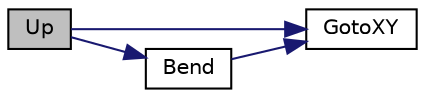 digraph "Up"
{
  edge [fontname="Helvetica",fontsize="10",labelfontname="Helvetica",labelfontsize="10"];
  node [fontname="Helvetica",fontsize="10",shape=record];
  rankdir="LR";
  Node153 [label="Up",height=0.2,width=0.4,color="black", fillcolor="grey75", style="filled", fontcolor="black"];
  Node153 -> Node154 [color="midnightblue",fontsize="10",style="solid",fontname="Helvetica"];
  Node154 [label="GotoXY",height=0.2,width=0.4,color="black", fillcolor="white", style="filled",URL="$main_8c.html#a08c7a02d581a5b018f840568a8289779"];
  Node153 -> Node155 [color="midnightblue",fontsize="10",style="solid",fontname="Helvetica"];
  Node155 [label="Bend",height=0.2,width=0.4,color="black", fillcolor="white", style="filled",URL="$main_8c.html#a7ea3861fdbe2c138a4768c1bc57edc06"];
  Node155 -> Node154 [color="midnightblue",fontsize="10",style="solid",fontname="Helvetica"];
}
